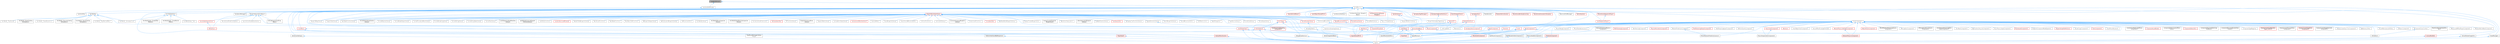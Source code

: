 digraph "PropertyOptional.h"
{
 // INTERACTIVE_SVG=YES
 // LATEX_PDF_SIZE
  bgcolor="transparent";
  edge [fontname=Helvetica,fontsize=10,labelfontname=Helvetica,labelfontsize=10];
  node [fontname=Helvetica,fontsize=10,shape=box,height=0.2,width=0.4];
  Node1 [id="Node000001",label="PropertyOptional.h",height=0.2,width=0.4,color="gray40", fillcolor="grey60", style="filled", fontcolor="black",tooltip=" "];
  Node1 -> Node2 [id="edge1_Node000001_Node000002",dir="back",color="steelblue1",style="solid",tooltip=" "];
  Node2 [id="Node000002",label="FunctionUtilsPrivate.h",height=0.2,width=0.4,color="grey40", fillcolor="white", style="filled",URL="$d1/d21/FunctionUtilsPrivate_8h.html",tooltip=" "];
  Node2 -> Node3 [id="edge2_Node000002_Node000003",dir="back",color="steelblue1",style="solid",tooltip=" "];
  Node3 [id="Node000003",label="FunctionUtils.h",height=0.2,width=0.4,color="grey40", fillcolor="white", style="filled",URL="$d2/dcf/FunctionUtils_8h.html",tooltip=" "];
  Node1 -> Node4 [id="edge3_Node000001_Node000004",dir="back",color="steelblue1",style="solid",tooltip=" "];
  Node4 [id="Node000004",label="ScriptMacros.h",height=0.2,width=0.4,color="grey40", fillcolor="white", style="filled",URL="$d9/d99/ScriptMacros_8h.html",tooltip=" "];
  Node4 -> Node5 [id="edge4_Node000004_Node000005",dir="back",color="steelblue1",style="solid",tooltip=" "];
  Node5 [id="Node000005",label="ActorComponent.h",height=0.2,width=0.4,color="grey40", fillcolor="white", style="filled",URL="$da/db1/ActorComponent_8h.html",tooltip=" "];
  Node5 -> Node6 [id="edge5_Node000005_Node000006",dir="back",color="steelblue1",style="solid",tooltip=" "];
  Node6 [id="Node000006",label="AIPerceptionComponent.h",height=0.2,width=0.4,color="grey40", fillcolor="white", style="filled",URL="$d6/d0a/AIPerceptionComponent_8h.html",tooltip=" "];
  Node5 -> Node7 [id="edge6_Node000005_Node000007",dir="back",color="steelblue1",style="solid",tooltip=" "];
  Node7 [id="Node000007",label="AIPerceptionStimuliSource\lComponent.h",height=0.2,width=0.4,color="grey40", fillcolor="white", style="filled",URL="$df/da3/AIPerceptionStimuliSourceComponent_8h.html",tooltip=" "];
  Node5 -> Node8 [id="edge7_Node000005_Node000008",dir="back",color="steelblue1",style="solid",tooltip=" "];
  Node8 [id="Node000008",label="ActorTextureStreamingBuild\lDataComponent.h",height=0.2,width=0.4,color="grey40", fillcolor="white", style="filled",URL="$d2/d6d/ActorTextureStreamingBuildDataComponent_8h.html",tooltip=" "];
  Node5 -> Node9 [id="edge8_Node000005_Node000009",dir="back",color="steelblue1",style="solid",tooltip=" "];
  Node9 [id="Node000009",label="AnimNextComponent.h",height=0.2,width=0.4,color="grey40", fillcolor="white", style="filled",URL="$d2/d67/AnimNextComponent_8h.html",tooltip=" "];
  Node5 -> Node10 [id="edge9_Node000005_Node000010",dir="back",color="steelblue1",style="solid",tooltip=" "];
  Node10 [id="Node000010",label="ApplicationLifecycleComponent.h",height=0.2,width=0.4,color="grey40", fillcolor="white", style="filled",URL="$de/db6/ApplicationLifecycleComponent_8h.html",tooltip=" "];
  Node5 -> Node11 [id="edge10_Node000005_Node000011",dir="back",color="steelblue1",style="solid",tooltip=" "];
  Node11 [id="Node000011",label="AsyncPhysicsInputComponent.h",height=0.2,width=0.4,color="grey40", fillcolor="white", style="filled",URL="$da/d20/AsyncPhysicsInputComponent_8h.html",tooltip=" "];
  Node5 -> Node12 [id="edge11_Node000005_Node000012",dir="back",color="steelblue1",style="solid",tooltip=" "];
  Node12 [id="Node000012",label="BlackboardComponent.h",height=0.2,width=0.4,color="red", fillcolor="#FFF0F0", style="filled",URL="$d9/d2d/BlackboardComponent_8h.html",tooltip=" "];
  Node5 -> Node38 [id="edge12_Node000005_Node000038",dir="back",color="steelblue1",style="solid",tooltip=" "];
  Node38 [id="Node000038",label="BlueprintComponentNodeSpawner.h",height=0.2,width=0.4,color="grey40", fillcolor="white", style="filled",URL="$d2/d98/BlueprintComponentNodeSpawner_8h.html",tooltip=" "];
  Node5 -> Node39 [id="edge13_Node000005_Node000039",dir="back",color="steelblue1",style="solid",tooltip=" "];
  Node39 [id="Node000039",label="BlueprintGraphDefinitions.h",height=0.2,width=0.4,color="red", fillcolor="#FFF0F0", style="filled",URL="$d7/d5e/BlueprintGraphDefinitions_8h.html",tooltip=" "];
  Node5 -> Node41 [id="edge14_Node000005_Node000041",dir="back",color="steelblue1",style="solid",tooltip=" "];
  Node41 [id="Node000041",label="BoundsCopyComponent.h",height=0.2,width=0.4,color="grey40", fillcolor="white", style="filled",URL="$d2/d10/BoundsCopyComponent_8h.html",tooltip=" "];
  Node5 -> Node42 [id="edge15_Node000005_Node000042",dir="back",color="steelblue1",style="solid",tooltip=" "];
  Node42 [id="Node000042",label="BrainComponent.h",height=0.2,width=0.4,color="red", fillcolor="#FFF0F0", style="filled",URL="$d6/dc0/BrainComponent_8h.html",tooltip=" "];
  Node5 -> Node71 [id="edge16_Node000005_Node000071",dir="back",color="steelblue1",style="solid",tooltip=" "];
  Node71 [id="Node000071",label="ChaosMoverBackend.h",height=0.2,width=0.4,color="grey40", fillcolor="white", style="filled",URL="$de/d0f/ChaosMoverBackend_8h.html",tooltip=" "];
  Node5 -> Node72 [id="edge17_Node000005_Node000072",dir="back",color="steelblue1",style="solid",tooltip=" "];
  Node72 [id="Node000072",label="Character.h",height=0.2,width=0.4,color="red", fillcolor="#FFF0F0", style="filled",URL="$db/dc7/Character_8h.html",tooltip=" "];
  Node72 -> Node75 [id="edge18_Node000072_Node000075",dir="back",color="steelblue1",style="solid",tooltip=" "];
  Node75 [id="Node000075",label="EngineMinimal.h",height=0.2,width=0.4,color="grey40", fillcolor="white", style="filled",URL="$d0/d2c/EngineMinimal_8h.html",tooltip=" "];
  Node75 -> Node76 [id="edge19_Node000075_Node000076",dir="back",color="steelblue1",style="solid",tooltip=" "];
  Node76 [id="Node000076",label="Engine.h",height=0.2,width=0.4,color="grey40", fillcolor="white", style="filled",URL="$d1/d34/Public_2Engine_8h.html",tooltip=" "];
  Node5 -> Node77 [id="edge20_Node000005_Node000077",dir="back",color="steelblue1",style="solid",tooltip=" "];
  Node77 [id="Node000077",label="ClusterUnionReplicatedProxy\lComponent.h",height=0.2,width=0.4,color="grey40", fillcolor="white", style="filled",URL="$da/d2c/ClusterUnionReplicatedProxyComponent_8h.html",tooltip=" "];
  Node5 -> Node78 [id="edge21_Node000005_Node000078",dir="back",color="steelblue1",style="solid",tooltip=" "];
  Node78 [id="Node000078",label="ComponentAssetBroker.h",height=0.2,width=0.4,color="red", fillcolor="#FFF0F0", style="filled",URL="$da/ddd/ComponentAssetBroker_8h.html",tooltip=" "];
  Node5 -> Node80 [id="edge22_Node000005_Node000080",dir="back",color="steelblue1",style="solid",tooltip=" "];
  Node80 [id="Node000080",label="ComponentEditorContextMenu\lContex.h",height=0.2,width=0.4,color="grey40", fillcolor="white", style="filled",URL="$db/d71/ComponentEditorContextMenuContex_8h.html",tooltip=" "];
  Node5 -> Node81 [id="edge23_Node000005_Node000081",dir="back",color="steelblue1",style="solid",tooltip=" "];
  Node81 [id="Node000081",label="ComponentEditorUtils.h",height=0.2,width=0.4,color="red", fillcolor="#FFF0F0", style="filled",URL="$d0/d4b/ComponentEditorUtils_8h.html",tooltip=" "];
  Node5 -> Node84 [id="edge24_Node000005_Node000084",dir="back",color="steelblue1",style="solid",tooltip=" "];
  Node84 [id="Node000084",label="ComponentElementEditorCopy\lAndPaste.h",height=0.2,width=0.4,color="grey40", fillcolor="white", style="filled",URL="$da/d37/ComponentElementEditorCopyAndPaste_8h.html",tooltip=" "];
  Node5 -> Node85 [id="edge25_Node000005_Node000085",dir="back",color="steelblue1",style="solid",tooltip=" "];
  Node85 [id="Node000085",label="ComponentRecreateRenderState\lContext.h",height=0.2,width=0.4,color="grey40", fillcolor="white", style="filled",URL="$de/dd0/ComponentRecreateRenderStateContext_8h.html",tooltip=" "];
  Node5 -> Node86 [id="edge26_Node000005_Node000086",dir="back",color="steelblue1",style="solid",tooltip=" "];
  Node86 [id="Node000086",label="ComponentTypeRegistry.h",height=0.2,width=0.4,color="grey40", fillcolor="white", style="filled",URL="$dd/d81/ComponentTypeRegistry_8h.html",tooltip=" "];
  Node5 -> Node87 [id="edge27_Node000005_Node000087",dir="back",color="steelblue1",style="solid",tooltip=" "];
  Node87 [id="Node000087",label="ComponentVisualizer.h",height=0.2,width=0.4,color="red", fillcolor="#FFF0F0", style="filled",URL="$d3/d9b/ComponentVisualizer_8h.html",tooltip=" "];
  Node5 -> Node91 [id="edge28_Node000005_Node000091",dir="back",color="steelblue1",style="solid",tooltip=" "];
  Node91 [id="Node000091",label="DisplayClusterConfiguration\lTypes_ICVFX.h",height=0.2,width=0.4,color="red", fillcolor="#FFF0F0", style="filled",URL="$d3/dc4/DisplayClusterConfigurationTypes__ICVFX_8h.html",tooltip=" "];
  Node5 -> Node104 [id="edge29_Node000005_Node000104",dir="back",color="steelblue1",style="solid",tooltip=" "];
  Node104 [id="Node000104",label="DisplayClusterPreviewShare\lComponent.h",height=0.2,width=0.4,color="grey40", fillcolor="white", style="filled",URL="$d0/d2c/DisplayClusterPreviewShareComponent_8h.html",tooltip=" "];
  Node5 -> Node105 [id="edge30_Node000005_Node000105",dir="back",color="steelblue1",style="solid",tooltip=" "];
  Node105 [id="Node000105",label="DisplayClusterStageActor\lComponent.h",height=0.2,width=0.4,color="red", fillcolor="#FFF0F0", style="filled",URL="$d6/d98/DisplayClusterStageActorComponent_8h.html",tooltip=" "];
  Node5 -> Node108 [id="edge31_Node000005_Node000108",dir="back",color="steelblue1",style="solid",tooltip=" "];
  Node108 [id="Node000108",label="DisplayClusterStageGeometry\lComponent.h",height=0.2,width=0.4,color="grey40", fillcolor="white", style="filled",URL="$d2/df3/DisplayClusterStageGeometryComponent_8h.html",tooltip=" "];
  Node5 -> Node109 [id="edge32_Node000005_Node000109",dir="back",color="steelblue1",style="solid",tooltip=" "];
  Node109 [id="Node000109",label="DisplayClusterSyncTickComponent.h",height=0.2,width=0.4,color="grey40", fillcolor="white", style="filled",URL="$d5/d00/DisplayClusterSyncTickComponent_8h.html",tooltip=" "];
  Node5 -> Node110 [id="edge33_Node000005_Node000110",dir="back",color="steelblue1",style="solid",tooltip=" "];
  Node110 [id="Node000110",label="DlgReferenceTree.h",height=0.2,width=0.4,color="grey40", fillcolor="white", style="filled",URL="$db/dd3/DlgReferenceTree_8h.html",tooltip=" "];
  Node5 -> Node75 [id="edge34_Node000005_Node000075",dir="back",color="steelblue1",style="solid",tooltip=" "];
  Node5 -> Node111 [id="edge35_Node000005_Node000111",dir="back",color="steelblue1",style="solid",tooltip=" "];
  Node111 [id="Node000111",label="EngineSharedPCH.h",height=0.2,width=0.4,color="red", fillcolor="#FFF0F0", style="filled",URL="$dc/dbb/EngineSharedPCH_8h.html",tooltip=" "];
  Node5 -> Node113 [id="edge36_Node000005_Node000113",dir="back",color="steelblue1",style="solid",tooltip=" "];
  Node113 [id="Node000113",label="GameplayTasksComponent.h",height=0.2,width=0.4,color="red", fillcolor="#FFF0F0", style="filled",URL="$d6/d36/GameplayTasksComponent_8h.html",tooltip=" "];
  Node5 -> Node115 [id="edge37_Node000005_Node000115",dir="back",color="steelblue1",style="solid",tooltip=" "];
  Node115 [id="Node000115",label="InputComponent.h",height=0.2,width=0.4,color="red", fillcolor="#FFF0F0", style="filled",URL="$d4/de7/InputComponent_8h.html",tooltip=" "];
  Node115 -> Node75 [id="edge38_Node000115_Node000075",dir="back",color="steelblue1",style="solid",tooltip=" "];
  Node115 -> Node111 [id="edge39_Node000115_Node000111",dir="back",color="steelblue1",style="solid",tooltip=" "];
  Node5 -> Node119 [id="edge40_Node000005_Node000119",dir="back",color="steelblue1",style="solid",tooltip=" "];
  Node119 [id="Node000119",label="KismetReinstanceUtilities.h",height=0.2,width=0.4,color="grey40", fillcolor="white", style="filled",URL="$d4/dae/KismetReinstanceUtilities_8h.html",tooltip=" "];
  Node5 -> Node120 [id="edge41_Node000005_Node000120",dir="back",color="steelblue1",style="solid",tooltip=" "];
  Node120 [id="Node000120",label="LODSyncComponent.h",height=0.2,width=0.4,color="grey40", fillcolor="white", style="filled",URL="$d0/dbf/LODSyncComponent_8h.html",tooltip=" "];
  Node5 -> Node121 [id="edge42_Node000005_Node000121",dir="back",color="steelblue1",style="solid",tooltip=" "];
  Node121 [id="Node000121",label="LandscapeEdit.h",height=0.2,width=0.4,color="grey40", fillcolor="white", style="filled",URL="$df/d61/LandscapeEdit_8h.html",tooltip=" "];
  Node5 -> Node122 [id="edge43_Node000005_Node000122",dir="back",color="steelblue1",style="solid",tooltip=" "];
  Node122 [id="Node000122",label="Level.h",height=0.2,width=0.4,color="red", fillcolor="#FFF0F0", style="filled",URL="$d9/da2/Level_8h.html",tooltip=" "];
  Node122 -> Node76 [id="edge44_Node000122_Node000076",dir="back",color="steelblue1",style="solid",tooltip=" "];
  Node122 -> Node111 [id="edge45_Node000122_Node000111",dir="back",color="steelblue1",style="solid",tooltip=" "];
  Node5 -> Node376 [id="edge46_Node000005_Node000376",dir="back",color="steelblue1",style="solid",tooltip=" "];
  Node376 [id="Node000376",label="MarkActorRenderStateDirty\lTask.h",height=0.2,width=0.4,color="grey40", fillcolor="white", style="filled",URL="$d0/d61/MarkActorRenderStateDirtyTask_8h.html",tooltip=" "];
  Node5 -> Node377 [id="edge47_Node000005_Node000377",dir="back",color="steelblue1",style="solid",tooltip=" "];
  Node377 [id="Node000377",label="MaterialList.h",height=0.2,width=0.4,color="grey40", fillcolor="white", style="filled",URL="$df/d0c/MaterialList_8h.html",tooltip=" "];
  Node5 -> Node378 [id="edge48_Node000005_Node000378",dir="back",color="steelblue1",style="solid",tooltip=" "];
  Node378 [id="Node000378",label="MetasoundOfflinePlayerComponent.h",height=0.2,width=0.4,color="grey40", fillcolor="white", style="filled",URL="$d8/d8f/MetasoundOfflinePlayerComponent_8h.html",tooltip=" "];
  Node5 -> Node379 [id="edge49_Node000005_Node000379",dir="back",color="steelblue1",style="solid",tooltip=" "];
  Node379 [id="Node000379",label="ModularVehicleBaseComponent.h",height=0.2,width=0.4,color="grey40", fillcolor="white", style="filled",URL="$d3/dc7/ModularVehicleBaseComponent_8h.html",tooltip=" "];
  Node5 -> Node380 [id="edge50_Node000005_Node000380",dir="back",color="steelblue1",style="solid",tooltip=" "];
  Node380 [id="Node000380",label="MovementComponent.h",height=0.2,width=0.4,color="red", fillcolor="#FFF0F0", style="filled",URL="$dd/dc8/MovementComponent_8h.html",tooltip=" "];
  Node380 -> Node76 [id="edge51_Node000380_Node000076",dir="back",color="steelblue1",style="solid",tooltip=" "];
  Node5 -> Node407 [id="edge52_Node000005_Node000407",dir="back",color="steelblue1",style="solid",tooltip=" "];
  Node407 [id="Node000407",label="MoverComponent.h",height=0.2,width=0.4,color="red", fillcolor="#FFF0F0", style="filled",URL="$dc/d95/MoverComponent_8h.html",tooltip=" "];
  Node407 -> Node412 [id="edge53_Node000407_Node000412",dir="back",color="steelblue1",style="solid",tooltip=" "];
  Node412 [id="Node000412",label="NavMoverComponent.h",height=0.2,width=0.4,color="grey40", fillcolor="white", style="filled",URL="$df/dbc/NavMoverComponent_8h.html",tooltip=" "];
  Node5 -> Node415 [id="edge54_Node000005_Node000415",dir="back",color="steelblue1",style="solid",tooltip=" "];
  Node415 [id="Node000415",label="MoverDebugComponent.h",height=0.2,width=0.4,color="grey40", fillcolor="white", style="filled",URL="$d8/d6c/MoverDebugComponent_8h.html",tooltip=" "];
  Node5 -> Node416 [id="edge55_Node000005_Node000416",dir="back",color="steelblue1",style="solid",tooltip=" "];
  Node416 [id="Node000416",label="MoverNetworkPredictionLiaison.h",height=0.2,width=0.4,color="grey40", fillcolor="white", style="filled",URL="$d3/da4/MoverNetworkPredictionLiaison_8h.html",tooltip=" "];
  Node5 -> Node417 [id="edge56_Node000005_Node000417",dir="back",color="steelblue1",style="solid",tooltip=" "];
  Node417 [id="Node000417",label="MoverStandaloneLiaison.h",height=0.2,width=0.4,color="grey40", fillcolor="white", style="filled",URL="$dd/d84/MoverStandaloneLiaison_8h.html",tooltip=" "];
  Node5 -> Node418 [id="edge57_Node000005_Node000418",dir="back",color="steelblue1",style="solid",tooltip=" "];
  Node418 [id="Node000418",label="MusicClockComponent.h",height=0.2,width=0.4,color="red", fillcolor="#FFF0F0", style="filled",URL="$dc/dd9/MusicClockComponent_8h.html",tooltip=" "];
  Node418 -> Node420 [id="edge58_Node000418_Node000420",dir="back",color="steelblue1",style="solid",tooltip=" "];
  Node420 [id="Node000420",label="MusicTempometerComponent.h",height=0.2,width=0.4,color="grey40", fillcolor="white", style="filled",URL="$d9/ddf/MusicTempometerComponent_8h.html",tooltip=" "];
  Node5 -> Node420 [id="edge59_Node000005_Node000420",dir="back",color="steelblue1",style="solid",tooltip=" "];
  Node5 -> Node412 [id="edge60_Node000005_Node000412",dir="back",color="steelblue1",style="solid",tooltip=" "];
  Node5 -> Node395 [id="edge61_Node000005_Node000395",dir="back",color="steelblue1",style="solid",tooltip=" "];
  Node395 [id="Node000395",label="NetworkPhysicsComponent.h",height=0.2,width=0.4,color="red", fillcolor="#FFF0F0", style="filled",URL="$d5/dcb/NetworkPhysicsComponent_8h.html",tooltip=" "];
  Node5 -> Node421 [id="edge62_Node000005_Node000421",dir="back",color="steelblue1",style="solid",tooltip=" "];
  Node421 [id="Node000421",label="NetworkPhysicsSettingsComponent.h",height=0.2,width=0.4,color="red", fillcolor="#FFF0F0", style="filled",URL="$dc/dea/NetworkPhysicsSettingsComponent_8h.html",tooltip=" "];
  Node421 -> Node395 [id="edge63_Node000421_Node000395",dir="back",color="steelblue1",style="solid",tooltip=" "];
  Node5 -> Node423 [id="edge64_Node000005_Node000423",dir="back",color="steelblue1",style="solid",tooltip=" "];
  Node423 [id="Node000423",label="NetworkPredictionComponent.h",height=0.2,width=0.4,color="grey40", fillcolor="white", style="filled",URL="$d9/d97/NetworkPredictionComponent_8h.html",tooltip=" "];
  Node423 -> Node416 [id="edge65_Node000423_Node000416",dir="back",color="steelblue1",style="solid",tooltip=" "];
  Node5 -> Node424 [id="edge66_Node000005_Node000424",dir="back",color="steelblue1",style="solid",tooltip=" "];
  Node424 [id="Node000424",label="NetworkPredictionPhysics\lComponent.h",height=0.2,width=0.4,color="grey40", fillcolor="white", style="filled",URL="$d1/d6b/NetworkPredictionPhysicsComponent_8h.html",tooltip=" "];
  Node5 -> Node383 [id="edge67_Node000005_Node000383",dir="back",color="steelblue1",style="solid",tooltip=" "];
  Node383 [id="Node000383",label="PathFollowingComponent.h",height=0.2,width=0.4,color="red", fillcolor="#FFF0F0", style="filled",URL="$d5/d0b/PathFollowingComponent_8h.html",tooltip=" "];
  Node5 -> Node425 [id="edge68_Node000005_Node000425",dir="back",color="steelblue1",style="solid",tooltip=" "];
  Node425 [id="Node000425",label="PawnNoiseEmitterComponent.h",height=0.2,width=0.4,color="grey40", fillcolor="white", style="filled",URL="$de/d71/PawnNoiseEmitterComponent_8h.html",tooltip=" "];
  Node425 -> Node76 [id="edge69_Node000425_Node000076",dir="back",color="steelblue1",style="solid",tooltip=" "];
  Node5 -> Node426 [id="edge70_Node000005_Node000426",dir="back",color="steelblue1",style="solid",tooltip=" "];
  Node426 [id="Node000426",label="PawnSensingComponent.h",height=0.2,width=0.4,color="grey40", fillcolor="white", style="filled",URL="$d0/d30/PawnSensingComponent_8h.html",tooltip=" "];
  Node5 -> Node427 [id="edge71_Node000005_Node000427",dir="back",color="steelblue1",style="solid",tooltip=" "];
  Node427 [id="Node000427",label="PhysicalAnimationComponent.h",height=0.2,width=0.4,color="red", fillcolor="#FFF0F0", style="filled",URL="$de/d7f/PhysicalAnimationComponent_8h.html",tooltip=" "];
  Node5 -> Node429 [id="edge72_Node000005_Node000429",dir="back",color="steelblue1",style="solid",tooltip=" "];
  Node429 [id="Node000429",label="PhysicsHandleComponent.h",height=0.2,width=0.4,color="grey40", fillcolor="white", style="filled",URL="$d5/dd0/PhysicsHandleComponent_8h.html",tooltip=" "];
  Node429 -> Node76 [id="edge73_Node000429_Node000076",dir="back",color="steelblue1",style="solid",tooltip=" "];
  Node5 -> Node430 [id="edge74_Node000005_Node000430",dir="back",color="steelblue1",style="solid",tooltip=" "];
  Node430 [id="Node000430",label="PixelStreaming2InputComponent.h",height=0.2,width=0.4,color="red", fillcolor="#FFF0F0", style="filled",URL="$da/dda/PixelStreaming2InputComponent_8h.html",tooltip=" "];
  Node5 -> Node432 [id="edge75_Node000005_Node000432",dir="back",color="steelblue1",style="solid",tooltip=" "];
  Node432 [id="Node000432",label="PixelStreamingInputComponent.h",height=0.2,width=0.4,color="grey40", fillcolor="white", style="filled",URL="$d5/d26/PixelStreamingInputComponent_8h.html",tooltip=" "];
  Node5 -> Node433 [id="edge76_Node000005_Node000433",dir="back",color="steelblue1",style="solid",tooltip=" "];
  Node433 [id="Node000433",label="PixelStreamingSignalling\lComponent.h",height=0.2,width=0.4,color="red", fillcolor="#FFF0F0", style="filled",URL="$df/d48/PixelStreamingSignallingComponent_8h.html",tooltip=" "];
  Node5 -> Node435 [id="edge77_Node000005_Node000435",dir="back",color="steelblue1",style="solid",tooltip=" "];
  Node435 [id="Node000435",label="PlatformEventsComponent.h",height=0.2,width=0.4,color="grey40", fillcolor="white", style="filled",URL="$d7/db9/PlatformEventsComponent_8h.html",tooltip=" "];
  Node5 -> Node436 [id="edge78_Node000005_Node000436",dir="back",color="steelblue1",style="solid",tooltip=" "];
  Node436 [id="Node000436",label="SComponentClassCombo.h",height=0.2,width=0.4,color="grey40", fillcolor="white", style="filled",URL="$dc/df2/SComponentClassCombo_8h.html",tooltip=" "];
  Node436 -> Node305 [id="edge79_Node000436_Node000305",dir="back",color="steelblue1",style="solid",tooltip=" "];
  Node305 [id="Node000305",label="SSCSEditor.h",height=0.2,width=0.4,color="grey40", fillcolor="white", style="filled",URL="$d0/d2e/SSCSEditor_8h.html",tooltip=" "];
  Node5 -> Node305 [id="edge80_Node000005_Node000305",dir="back",color="steelblue1",style="solid",tooltip=" "];
  Node5 -> Node437 [id="edge81_Node000005_Node000437",dir="back",color="steelblue1",style="solid",tooltip=" "];
  Node437 [id="Node000437",label="SceneComponent.h",height=0.2,width=0.4,color="red", fillcolor="#FFF0F0", style="filled",URL="$dd/de8/SceneComponent_8h.html",tooltip=" "];
  Node437 -> Node438 [id="edge82_Node000437_Node000438",dir="back",color="steelblue1",style="solid",tooltip=" "];
  Node438 [id="Node000438",label="AsyncMovementUtils.h",height=0.2,width=0.4,color="grey40", fillcolor="white", style="filled",URL="$d4/d3a/AsyncMovementUtils_8h.html",tooltip=" "];
  Node437 -> Node75 [id="edge83_Node000437_Node000075",dir="back",color="steelblue1",style="solid",tooltip=" "];
  Node437 -> Node111 [id="edge84_Node000437_Node000111",dir="back",color="steelblue1",style="solid",tooltip=" "];
  Node437 -> Node380 [id="edge85_Node000437_Node000380",dir="back",color="steelblue1",style="solid",tooltip=" "];
  Node437 -> Node305 [id="edge86_Node000437_Node000305",dir="back",color="steelblue1",style="solid",tooltip=" "];
  Node5 -> Node1875 [id="edge87_Node000005_Node001875",dir="back",color="steelblue1",style="solid",tooltip=" "];
  Node1875 [id="Node001875",label="Selection.h",height=0.2,width=0.4,color="red", fillcolor="#FFF0F0", style="filled",URL="$d9/d60/Editor_2UnrealEd_2Public_2Selection_8h.html",tooltip=" "];
  Node5 -> Node1880 [id="edge88_Node000005_Node001880",dir="back",color="steelblue1",style="solid",tooltip=" "];
  Node1880 [id="Node001880",label="SmartObjectUserComponent.h",height=0.2,width=0.4,color="grey40", fillcolor="white", style="filled",URL="$d5/d23/SmartObjectUserComponent_8h.html",tooltip=" "];
  Node5 -> Node1881 [id="edge89_Node000005_Node001881",dir="back",color="steelblue1",style="solid",tooltip=" "];
  Node1881 [id="Node001881",label="SourceEffectEnvelopeFollower.h",height=0.2,width=0.4,color="grey40", fillcolor="white", style="filled",URL="$d9/d77/SourceEffectEnvelopeFollower_8h.html",tooltip=" "];
  Node5 -> Node1882 [id="edge90_Node000005_Node001882",dir="back",color="steelblue1",style="solid",tooltip=" "];
  Node1882 [id="Node001882",label="TimelineComponent.h",height=0.2,width=0.4,color="red", fillcolor="#FFF0F0", style="filled",URL="$d8/d17/TimelineComponent_8h.html",tooltip=" "];
  Node1882 -> Node76 [id="edge91_Node001882_Node000076",dir="back",color="steelblue1",style="solid",tooltip=" "];
  Node5 -> Node786 [id="edge92_Node000005_Node000786",dir="back",color="steelblue1",style="solid",tooltip=" "];
  Node786 [id="Node000786",label="TraceFilter.h",height=0.2,width=0.4,color="red", fillcolor="#FFF0F0", style="filled",URL="$de/dc1/TraceFilter_8h.html",tooltip=" "];
  Node5 -> Node1884 [id="edge93_Node000005_Node001884",dir="back",color="steelblue1",style="solid",tooltip=" "];
  Node1884 [id="Node001884",label="WaterTerrainComponent.h",height=0.2,width=0.4,color="red", fillcolor="#FFF0F0", style="filled",URL="$d2/dd6/WaterTerrainComponent_8h.html",tooltip=" "];
  Node5 -> Node1885 [id="edge94_Node000005_Node001885",dir="back",color="steelblue1",style="solid",tooltip=" "];
  Node1885 [id="Node001885",label="WorldPartitionStreamingSource\lComponent.h",height=0.2,width=0.4,color="grey40", fillcolor="white", style="filled",URL="$dd/d3c/WorldPartitionStreamingSourceComponent_8h.html",tooltip=" "];
  Node4 -> Node1886 [id="edge95_Node000004_Node001886",dir="back",color="steelblue1",style="solid",tooltip=" "];
  Node1886 [id="Node001886",label="AnimNotify.h",height=0.2,width=0.4,color="grey40", fillcolor="white", style="filled",URL="$d8/d9b/AnimNotify_8h.html",tooltip=" "];
  Node1886 -> Node1887 [id="edge96_Node001886_Node001887",dir="back",color="steelblue1",style="solid",tooltip=" "];
  Node1887 [id="Node001887",label="AnimInstance.h",height=0.2,width=0.4,color="red", fillcolor="#FFF0F0", style="filled",URL="$df/da0/AnimInstance_8h.html",tooltip=" "];
  Node1887 -> Node76 [id="edge97_Node001887_Node000076",dir="back",color="steelblue1",style="solid",tooltip=" "];
  Node1887 -> Node111 [id="edge98_Node001887_Node000111",dir="back",color="steelblue1",style="solid",tooltip=" "];
  Node1887 -> Node1895 [id="edge99_Node001887_Node001895",dir="back",color="steelblue1",style="solid",tooltip=" "];
  Node1895 [id="Node001895",label="PlayMoverMontageCallback\lProxy.h",height=0.2,width=0.4,color="grey40", fillcolor="white", style="filled",URL="$d5/d5a/PlayMoverMontageCallbackProxy_8h.html",tooltip=" "];
  Node1887 -> Node786 [id="edge100_Node001887_Node000786",dir="back",color="steelblue1",style="solid",tooltip=" "];
  Node1886 -> Node1017 [id="edge101_Node001886_Node001017",dir="back",color="steelblue1",style="solid",tooltip=" "];
  Node1017 [id="Node001017",label="AnimNotify_GameplayCue.h",height=0.2,width=0.4,color="grey40", fillcolor="white", style="filled",URL="$da/d48/AnimNotify__GameplayCue_8h.html",tooltip=" "];
  Node1886 -> Node1896 [id="edge102_Node001886_Node001896",dir="back",color="steelblue1",style="solid",tooltip=" "];
  Node1896 [id="Node001896",label="AnimNotify_PauseClothing\lSimulation.h",height=0.2,width=0.4,color="grey40", fillcolor="white", style="filled",URL="$db/dc5/AnimNotify__PauseClothingSimulation_8h.html",tooltip=" "];
  Node1886 -> Node1897 [id="edge103_Node001886_Node001897",dir="back",color="steelblue1",style="solid",tooltip=" "];
  Node1897 [id="Node001897",label="AnimNotify_PlayParticleEffect.h",height=0.2,width=0.4,color="grey40", fillcolor="white", style="filled",URL="$d8/d6e/AnimNotify__PlayParticleEffect_8h.html",tooltip=" "];
  Node1886 -> Node1898 [id="edge104_Node001886_Node001898",dir="back",color="steelblue1",style="solid",tooltip=" "];
  Node1898 [id="Node001898",label="AnimNotify_PlaySound.h",height=0.2,width=0.4,color="grey40", fillcolor="white", style="filled",URL="$de/dee/AnimNotify__PlaySound_8h.html",tooltip=" "];
  Node1886 -> Node1899 [id="edge105_Node001886_Node001899",dir="back",color="steelblue1",style="solid",tooltip=" "];
  Node1899 [id="Node001899",label="AnimNotify_ResetClothing\lSimulation.h",height=0.2,width=0.4,color="grey40", fillcolor="white", style="filled",URL="$d8/daa/AnimNotify__ResetClothingSimulation_8h.html",tooltip=" "];
  Node1886 -> Node1900 [id="edge106_Node001886_Node001900",dir="back",color="steelblue1",style="solid",tooltip=" "];
  Node1900 [id="Node001900",label="AnimNotify_ResetDynamics.h",height=0.2,width=0.4,color="grey40", fillcolor="white", style="filled",URL="$dd/da4/AnimNotify__ResetDynamics_8h.html",tooltip=" "];
  Node1886 -> Node1901 [id="edge107_Node001886_Node001901",dir="back",color="steelblue1",style="solid",tooltip=" "];
  Node1901 [id="Node001901",label="AnimNotify_ResumeClothing\lSimulation.h",height=0.2,width=0.4,color="grey40", fillcolor="white", style="filled",URL="$d4/def/AnimNotify__ResumeClothingSimulation_8h.html",tooltip=" "];
  Node4 -> Node1902 [id="edge108_Node000004_Node001902",dir="back",color="steelblue1",style="solid",tooltip=" "];
  Node1902 [id="Node001902",label="AnimNotifyState.h",height=0.2,width=0.4,color="grey40", fillcolor="white", style="filled",URL="$d1/db5/AnimNotifyState_8h.html",tooltip=" "];
  Node1902 -> Node1903 [id="edge109_Node001902_Node001903",dir="back",color="steelblue1",style="solid",tooltip=" "];
  Node1903 [id="Node001903",label="AnimNotifyState_DisableRoot\lMotion.h",height=0.2,width=0.4,color="grey40", fillcolor="white", style="filled",URL="$d2/d78/AnimNotifyState__DisableRootMotion_8h.html",tooltip=" "];
  Node1902 -> Node1904 [id="edge110_Node001902_Node001904",dir="back",color="steelblue1",style="solid",tooltip=" "];
  Node1904 [id="Node001904",label="AnimNotifyState_TimedParticle\lEffect.h",height=0.2,width=0.4,color="grey40", fillcolor="white", style="filled",URL="$d2/dd2/AnimNotifyState__TimedParticleEffect_8h.html",tooltip=" "];
  Node1902 -> Node1905 [id="edge111_Node001902_Node001905",dir="back",color="steelblue1",style="solid",tooltip=" "];
  Node1905 [id="Node001905",label="AnimNotifyState_Trail.h",height=0.2,width=0.4,color="grey40", fillcolor="white", style="filled",URL="$dd/d77/AnimNotifyState__Trail_8h.html",tooltip=" "];
  Node1902 -> Node1017 [id="edge112_Node001902_Node001017",dir="back",color="steelblue1",style="solid",tooltip=" "];
  Node4 -> Node1906 [id="edge113_Node000004_Node001906",dir="back",color="steelblue1",style="solid",tooltip=" "];
  Node1906 [id="Node001906",label="AvoidanceManager.h",height=0.2,width=0.4,color="grey40", fillcolor="white", style="filled",URL="$d8/de0/AvoidanceManager_8h.html",tooltip=" "];
  Node4 -> Node1907 [id="edge114_Node000004_Node001907",dir="back",color="steelblue1",style="solid",tooltip=" "];
  Node1907 [id="Node001907",label="BlueprintAsyncActionBase.h",height=0.2,width=0.4,color="grey40", fillcolor="white", style="filled",URL="$d6/dd0/BlueprintAsyncActionBase_8h.html",tooltip=" "];
  Node1907 -> Node996 [id="edge115_Node001907_Node000996",dir="back",color="steelblue1",style="solid",tooltip=" "];
  Node996 [id="Node000996",label="AbilityAsync.h",height=0.2,width=0.4,color="red", fillcolor="#FFF0F0", style="filled",URL="$d8/dce/AbilityAsync_8h.html",tooltip=" "];
  Node1907 -> Node1908 [id="edge116_Node001907_Node001908",dir="back",color="steelblue1",style="solid",tooltip=" "];
  Node1908 [id="Node001908",label="AsyncActionHandleSaveGame.h",height=0.2,width=0.4,color="grey40", fillcolor="white", style="filled",URL="$db/dd4/AsyncActionHandleSaveGame_8h.html",tooltip=" "];
  Node1907 -> Node1909 [id="edge117_Node001907_Node001909",dir="back",color="steelblue1",style="solid",tooltip=" "];
  Node1909 [id="Node001909",label="CancellableAsyncAction.h",height=0.2,width=0.4,color="red", fillcolor="#FFF0F0", style="filled",URL="$d6/d65/CancellableAsyncAction_8h.html",tooltip=" "];
  Node1909 -> Node996 [id="edge118_Node001909_Node000996",dir="back",color="steelblue1",style="solid",tooltip=" "];
  Node1907 -> Node1844 [id="edge119_Node001907_Node001844",dir="back",color="steelblue1",style="solid",tooltip=" "];
  Node1844 [id="Node001844",label="MovieScenePredictionSystem.h",height=0.2,width=0.4,color="grey40", fillcolor="white", style="filled",URL="$dc/d7f/MovieScenePredictionSystem_8h.html",tooltip=" "];
  Node1907 -> Node1910 [id="edge120_Node001907_Node001910",dir="back",color="steelblue1",style="solid",tooltip=" "];
  Node1910 [id="Node001910",label="OnlineBlueprintCallProxy\lBase.h",height=0.2,width=0.4,color="grey40", fillcolor="white", style="filled",URL="$d0/d14/OnlineBlueprintCallProxyBase_8h.html",tooltip=" "];
  Node1907 -> Node433 [id="edge121_Node001907_Node000433",dir="back",color="steelblue1",style="solid",tooltip=" "];
  Node4 -> Node1911 [id="edge122_Node000004_Node001911",dir="back",color="steelblue1",style="solid",tooltip=" "];
  Node1911 [id="Node001911",label="BlueprintFunctionLibrary.h",height=0.2,width=0.4,color="red", fillcolor="#FFF0F0", style="filled",URL="$d3/d94/BlueprintFunctionLibrary_8h.html",tooltip=" "];
  Node1911 -> Node1240 [id="edge123_Node001911_Node001240",dir="back",color="steelblue1",style="solid",tooltip=" "];
  Node1240 [id="Node001240",label="AIBlueprintHelperLibrary.h",height=0.2,width=0.4,color="grey40", fillcolor="white", style="filled",URL="$dc/d00/AIBlueprintHelperLibrary_8h.html",tooltip=" "];
  Node1911 -> Node950 [id="edge124_Node001911_Node000950",dir="back",color="steelblue1",style="solid",tooltip=" "];
  Node950 [id="Node000950",label="AbilitySystemBlueprintLibrary.h",height=0.2,width=0.4,color="grey40", fillcolor="white", style="filled",URL="$d5/dd6/AbilitySystemBlueprintLibrary_8h.html",tooltip=" "];
  Node1911 -> Node1792 [id="edge125_Node001911_Node001792",dir="back",color="steelblue1",style="solid",tooltip=" "];
  Node1792 [id="Node001792",label="AirMovementUtils.h",height=0.2,width=0.4,color="grey40", fillcolor="white", style="filled",URL="$df/d55/AirMovementUtils_8h.html",tooltip=" "];
  Node1911 -> Node1912 [id="edge126_Node001911_Node001912",dir="back",color="steelblue1",style="solid",tooltip=" "];
  Node1912 [id="Node001912",label="AnimNotifyLibrary.h",height=0.2,width=0.4,color="grey40", fillcolor="white", style="filled",URL="$d0/d81/AnimNotifyLibrary_8h.html",tooltip=" "];
  Node1911 -> Node1913 [id="edge127_Node001911_Node001913",dir="back",color="steelblue1",style="solid",tooltip=" "];
  Node1913 [id="Node001913",label="AnimNotifyMirrorInspection\lLibrary.h",height=0.2,width=0.4,color="grey40", fillcolor="white", style="filled",URL="$df/ddd/AnimNotifyMirrorInspectionLibrary_8h.html",tooltip=" "];
  Node1911 -> Node1914 [id="edge128_Node001911_Node001914",dir="back",color="steelblue1",style="solid",tooltip=" "];
  Node1914 [id="Node001914",label="AnimNotifyStateMachineInspection\lLibrary.h",height=0.2,width=0.4,color="grey40", fillcolor="white", style="filled",URL="$de/de3/AnimNotifyStateMachineInspectionLibrary_8h.html",tooltip=" "];
  Node1911 -> Node1915 [id="edge129_Node001911_Node001915",dir="back",color="steelblue1",style="solid",tooltip=" "];
  Node1915 [id="Node001915",label="AnimTypes.h",height=0.2,width=0.4,color="red", fillcolor="#FFF0F0", style="filled",URL="$d5/d84/AnimTypes_8h.html",tooltip=" "];
  Node1915 -> Node1887 [id="edge130_Node001915_Node001887",dir="back",color="steelblue1",style="solid",tooltip=" "];
  Node1915 -> Node76 [id="edge131_Node001915_Node000076",dir="back",color="steelblue1",style="solid",tooltip=" "];
  Node1915 -> Node75 [id="edge132_Node001915_Node000075",dir="back",color="steelblue1",style="solid",tooltip=" "];
  Node1915 -> Node111 [id="edge133_Node001915_Node000111",dir="back",color="steelblue1",style="solid",tooltip=" "];
  Node1911 -> Node1966 [id="edge134_Node001911_Node001966",dir="back",color="steelblue1",style="solid",tooltip=" "];
  Node1966 [id="Node001966",label="AnimationAssetExtensions.h",height=0.2,width=0.4,color="grey40", fillcolor="white", style="filled",URL="$d4/d37/AnimationAssetExtensions_8h.html",tooltip=" "];
  Node1911 -> Node438 [id="edge135_Node001911_Node000438",dir="back",color="steelblue1",style="solid",tooltip=" "];
  Node1911 -> Node1968 [id="edge136_Node001911_Node001968",dir="back",color="steelblue1",style="solid",tooltip=" "];
  Node1968 [id="Node001968",label="AttributeIdentifier.h",height=0.2,width=0.4,color="red", fillcolor="#FFF0F0", style="filled",URL="$df/daa/AttributeIdentifier_8h.html",tooltip=" "];
  Node1911 -> Node2017 [id="edge137_Node001911_Node002017",dir="back",color="steelblue1",style="solid",tooltip=" "];
  Node2017 [id="Node002017",label="BTFunctionLibrary.h",height=0.2,width=0.4,color="grey40", fillcolor="white", style="filled",URL="$d5/ddd/BTFunctionLibrary_8h.html",tooltip=" "];
  Node1911 -> Node2018 [id="edge138_Node001911_Node002018",dir="back",color="steelblue1",style="solid",tooltip=" "];
  Node2018 [id="Node002018",label="BasedMovementUtils.h",height=0.2,width=0.4,color="red", fillcolor="#FFF0F0", style="filled",URL="$d8/d85/BasedMovementUtils_8h.html",tooltip=" "];
  Node2018 -> Node407 [id="edge139_Node002018_Node000407",dir="back",color="steelblue1",style="solid",tooltip=" "];
  Node1911 -> Node2019 [id="edge140_Node001911_Node002019",dir="back",color="steelblue1",style="solid",tooltip=" "];
  Node2019 [id="Node002019",label="BlueprintGameplayTagLibrary.h",height=0.2,width=0.4,color="grey40", fillcolor="white", style="filled",URL="$db/d22/BlueprintGameplayTagLibrary_8h.html",tooltip=" "];
  Node1911 -> Node2020 [id="edge141_Node001911_Node002020",dir="back",color="steelblue1",style="solid",tooltip=" "];
  Node2020 [id="Node002020",label="BlueprintInstancedStruct\lLibrary.h",height=0.2,width=0.4,color="grey40", fillcolor="white", style="filled",URL="$d6/dbb/BlueprintInstancedStructLibrary_8h.html",tooltip=" "];
  Node1911 -> Node2021 [id="edge142_Node001911_Node002021",dir="back",color="steelblue1",style="solid",tooltip=" "];
  Node2021 [id="Node002021",label="BlueprintMapLibrary.h",height=0.2,width=0.4,color="grey40", fillcolor="white", style="filled",URL="$d2/d19/BlueprintMapLibrary_8h.html",tooltip=" "];
  Node1911 -> Node2022 [id="edge143_Node001911_Node002022",dir="back",color="steelblue1",style="solid",tooltip=" "];
  Node2022 [id="Node002022",label="BlueprintPathsLibrary.h",height=0.2,width=0.4,color="grey40", fillcolor="white", style="filled",URL="$d1/db0/BlueprintPathsLibrary_8h.html",tooltip=" "];
  Node1911 -> Node2023 [id="edge144_Node001911_Node002023",dir="back",color="steelblue1",style="solid",tooltip=" "];
  Node2023 [id="Node002023",label="BlueprintPlatformLibrary.h",height=0.2,width=0.4,color="grey40", fillcolor="white", style="filled",URL="$da/d13/BlueprintPlatformLibrary_8h.html",tooltip=" "];
  Node1911 -> Node2024 [id="edge145_Node001911_Node002024",dir="back",color="steelblue1",style="solid",tooltip=" "];
  Node2024 [id="Node002024",label="BlueprintSetLibrary.h",height=0.2,width=0.4,color="grey40", fillcolor="white", style="filled",URL="$d2/d1a/BlueprintSetLibrary_8h.html",tooltip=" "];
  Node1911 -> Node1894 [id="edge146_Node001911_Node001894",dir="back",color="steelblue1",style="solid",tooltip=" "];
  Node1894 [id="Node001894",label="CachedAnimDataLibrary.h",height=0.2,width=0.4,color="grey40", fillcolor="white", style="filled",URL="$d2/dd7/CachedAnimDataLibrary_8h.html",tooltip=" "];
  Node1911 -> Node2025 [id="edge147_Node001911_Node002025",dir="back",color="steelblue1",style="solid",tooltip=" "];
  Node2025 [id="Node002025",label="CameraLensEffectInterface.h",height=0.2,width=0.4,color="red", fillcolor="#FFF0F0", style="filled",URL="$dd/dbe/CameraLensEffectInterface_8h.html",tooltip=" "];
  Node1911 -> Node2026 [id="edge148_Node001911_Node002026",dir="back",color="steelblue1",style="solid",tooltip=" "];
  Node2026 [id="Node002026",label="CelestialMaths.h",height=0.2,width=0.4,color="grey40", fillcolor="white", style="filled",URL="$d8/d15/CelestialMaths_8h.html",tooltip=" "];
  Node1911 -> Node2027 [id="edge149_Node001911_Node002027",dir="back",color="steelblue1",style="solid",tooltip=" "];
  Node2027 [id="Node002027",label="ChaosBlueprintLibrary.h",height=0.2,width=0.4,color="grey40", fillcolor="white", style="filled",URL="$db/d38/ChaosBlueprintLibrary_8h.html",tooltip=" "];
  Node1911 -> Node2028 [id="edge150_Node001911_Node002028",dir="back",color="steelblue1",style="solid",tooltip=" "];
  Node2028 [id="Node002028",label="ChaosGroundMovementUtils.h",height=0.2,width=0.4,color="grey40", fillcolor="white", style="filled",URL="$dc/dff/ChaosGroundMovementUtils_8h.html",tooltip=" "];
  Node1911 -> Node2029 [id="edge151_Node001911_Node002029",dir="back",color="steelblue1",style="solid",tooltip=" "];
  Node2029 [id="Node002029",label="CollisionFunctions.h",height=0.2,width=0.4,color="grey40", fillcolor="white", style="filled",URL="$d9/d6e/CollisionFunctions_8h.html",tooltip=" "];
  Node1911 -> Node2030 [id="edge152_Node001911_Node002030",dir="back",color="steelblue1",style="solid",tooltip=" "];
  Node2030 [id="Node002030",label="CommonUILibrary.h",height=0.2,width=0.4,color="grey40", fillcolor="white", style="filled",URL="$de/d26/CommonUILibrary_8h.html",tooltip=" "];
  Node1911 -> Node2031 [id="edge153_Node001911_Node002031",dir="back",color="steelblue1",style="solid",tooltip=" "];
  Node2031 [id="Node002031",label="ConstrainedMoveUtils.h",height=0.2,width=0.4,color="grey40", fillcolor="white", style="filled",URL="$d4/daa/ConstrainedMoveUtils_8h.html",tooltip=" "];
  Node2031 -> Node407 [id="edge154_Node002031_Node000407",dir="back",color="steelblue1",style="solid",tooltip=" "];
  Node1911 -> Node2032 [id="edge155_Node001911_Node002032",dir="back",color="steelblue1",style="solid",tooltip=" "];
  Node2032 [id="Node002032",label="ConstraintInstanceBlueprint\lLibrary.h",height=0.2,width=0.4,color="grey40", fillcolor="white", style="filled",URL="$d4/d22/ConstraintInstanceBlueprintLibrary_8h.html",tooltip=" "];
  Node1911 -> Node2033 [id="edge156_Node001911_Node002033",dir="back",color="steelblue1",style="solid",tooltip=" "];
  Node2033 [id="Node002033",label="ContainmentFunctions.h",height=0.2,width=0.4,color="grey40", fillcolor="white", style="filled",URL="$d8/d1d/ContainmentFunctions_8h.html",tooltip=" "];
  Node1911 -> Node1950 [id="edge157_Node001911_Node001950",dir="back",color="steelblue1",style="solid",tooltip=" "];
  Node1950 [id="Node001950",label="CurveIdentifier.h",height=0.2,width=0.4,color="red", fillcolor="#FFF0F0", style="filled",URL="$d7/d2c/CurveIdentifier_8h.html",tooltip=" "];
  Node1911 -> Node2034 [id="edge158_Node001911_Node002034",dir="back",color="steelblue1",style="solid",tooltip=" "];
  Node2034 [id="Node002034",label="DataTableFunctionLibrary.h",height=0.2,width=0.4,color="grey40", fillcolor="white", style="filled",URL="$d8/df7/DataTableFunctionLibrary_8h.html",tooltip=" "];
  Node1911 -> Node2035 [id="edge159_Node001911_Node002035",dir="back",color="steelblue1",style="solid",tooltip=" "];
  Node2035 [id="Node002035",label="DataflowEditorBlueprintLibrary.h",height=0.2,width=0.4,color="grey40", fillcolor="white", style="filled",URL="$d8/d30/DataflowEditorBlueprintLibrary_8h.html",tooltip=" "];
  Node1911 -> Node2036 [id="edge160_Node001911_Node002036",dir="back",color="steelblue1",style="solid",tooltip=" "];
  Node2036 [id="Node002036",label="DebugDrawService.h",height=0.2,width=0.4,color="grey40", fillcolor="white", style="filled",URL="$d3/dd2/DebugDrawService_8h.html",tooltip=" "];
  Node2036 -> Node76 [id="edge161_Node002036_Node000076",dir="back",color="steelblue1",style="solid",tooltip=" "];
  Node1911 -> Node101 [id="edge162_Node001911_Node000101",dir="back",color="steelblue1",style="solid",tooltip=" "];
  Node101 [id="Node000101",label="DisplayClusterBlueprintLib.h",height=0.2,width=0.4,color="grey40", fillcolor="white", style="filled",URL="$d9/d13/DisplayClusterBlueprintLib_8h.html",tooltip=" "];
  Node1911 -> Node2037 [id="edge163_Node001911_Node002037",dir="back",color="steelblue1",style="solid",tooltip=" "];
  Node2037 [id="Node002037",label="DisplayClusterProjection\lBlueprintLib.h",height=0.2,width=0.4,color="grey40", fillcolor="white", style="filled",URL="$d3/d09/DisplayClusterProjectionBlueprintLib_8h.html",tooltip=" "];
  Node1911 -> Node935 [id="edge164_Node001911_Node000935",dir="back",color="steelblue1",style="solid",tooltip=" "];
  Node935 [id="Node000935",label="EditorActorSubsystem.h",height=0.2,width=0.4,color="grey40", fillcolor="white", style="filled",URL="$d8/db1/EditorActorSubsystem_8h.html",tooltip=" "];
  Node1911 -> Node2038 [id="edge165_Node001911_Node002038",dir="back",color="steelblue1",style="solid",tooltip=" "];
  Node2038 [id="Node002038",label="EditorSubsystemBlueprint\lLibrary.h",height=0.2,width=0.4,color="grey40", fillcolor="white", style="filled",URL="$d7/dd4/EditorSubsystemBlueprintLibrary_8h.html",tooltip=" "];
  Node1911 -> Node76 [id="edge166_Node001911_Node000076",dir="back",color="steelblue1",style="solid",tooltip=" "];
  Node1911 -> Node2039 [id="edge167_Node001911_Node002039",dir="back",color="steelblue1",style="solid",tooltip=" "];
  Node2039 [id="Node002039",label="EngineElementsLibrary.h",height=0.2,width=0.4,color="grey40", fillcolor="white", style="filled",URL="$de/d77/EngineElementsLibrary_8h.html",tooltip=" "];
  Node2039 -> Node87 [id="edge168_Node002039_Node000087",dir="back",color="steelblue1",style="solid",tooltip=" "];
  Node1911 -> Node111 [id="edge169_Node001911_Node000111",dir="back",color="steelblue1",style="solid",tooltip=" "];
  Node1911 -> Node2040 [id="edge170_Node001911_Node002040",dir="back",color="steelblue1",style="solid",tooltip=" "];
  Node2040 [id="Node002040",label="FieldNotificationLibrary.h",height=0.2,width=0.4,color="grey40", fillcolor="white", style="filled",URL="$dd/db1/FieldNotificationLibrary_8h.html",tooltip=" "];
  Node1911 -> Node664 [id="edge171_Node001911_Node000664",dir="back",color="steelblue1",style="solid",tooltip=" "];
  Node664 [id="Node000664",label="FloorQueryUtils.h",height=0.2,width=0.4,color="red", fillcolor="#FFF0F0", style="filled",URL="$df/d2a/FloorQueryUtils_8h.html",tooltip=" "];
  Node1911 -> Node1025 [id="edge172_Node001911_Node001025",dir="back",color="steelblue1",style="solid",tooltip=" "];
  Node1025 [id="Node001025",label="GameplayCueFunctionLibrary.h",height=0.2,width=0.4,color="grey40", fillcolor="white", style="filled",URL="$db/d7d/GameplayCueFunctionLibrary_8h.html",tooltip=" "];
  Node1911 -> Node927 [id="edge173_Node001911_Node000927",dir="back",color="steelblue1",style="solid",tooltip=" "];
  Node927 [id="Node000927",label="GameplayStatics.h",height=0.2,width=0.4,color="grey40", fillcolor="white", style="filled",URL="$d9/dc8/GameplayStatics_8h.html",tooltip=" "];
  Node927 -> Node75 [id="edge174_Node000927_Node000075",dir="back",color="steelblue1",style="solid",tooltip=" "];
  Node1911 -> Node2041 [id="edge175_Node001911_Node002041",dir="back",color="steelblue1",style="solid",tooltip=" "];
  Node2041 [id="Node002041",label="GroomBlueprintLibrary.h",height=0.2,width=0.4,color="grey40", fillcolor="white", style="filled",URL="$d1/d03/GroomBlueprintLibrary_8h.html",tooltip=" "];
  Node1911 -> Node1793 [id="edge176_Node001911_Node001793",dir="back",color="steelblue1",style="solid",tooltip=" "];
  Node1793 [id="Node001793",label="GroundMovementUtils.h",height=0.2,width=0.4,color="grey40", fillcolor="white", style="filled",URL="$dd/d20/GroundMovementUtils_8h.html",tooltip=" "];
  Node1911 -> Node2042 [id="edge177_Node001911_Node002042",dir="back",color="steelblue1",style="solid",tooltip=" "];
  Node2042 [id="Node002042",label="HLODDestruction.h",height=0.2,width=0.4,color="grey40", fillcolor="white", style="filled",URL="$d0/dcb/HLODDestruction_8h.html",tooltip=" "];
  Node1911 -> Node2043 [id="edge178_Node001911_Node002043",dir="back",color="steelblue1",style="solid",tooltip=" "];
  Node2043 [id="Node002043",label="HealthSnapshot.h",height=0.2,width=0.4,color="grey40", fillcolor="white", style="filled",URL="$d7/d50/HealthSnapshot_8h.html",tooltip=" "];
  Node1911 -> Node2044 [id="edge179_Node001911_Node002044",dir="back",color="steelblue1",style="solid",tooltip=" "];
  Node2044 [id="Node002044",label="ImportanceSamplingLibrary.h",height=0.2,width=0.4,color="grey40", fillcolor="white", style="filled",URL="$d4/dd0/ImportanceSamplingLibrary_8h.html",tooltip=" "];
  Node1911 -> Node2045 [id="edge180_Node001911_Node002045",dir="back",color="steelblue1",style="solid",tooltip=" "];
  Node2045 [id="Node002045",label="InputDeviceLibrary.h",height=0.2,width=0.4,color="grey40", fillcolor="white", style="filled",URL="$df/d05/InputDeviceLibrary_8h.html",tooltip=" "];
  Node1911 -> Node2046 [id="edge181_Node001911_Node002046",dir="back",color="steelblue1",style="solid",tooltip=" "];
  Node2046 [id="Node002046",label="KismetArrayLibrary.h",height=0.2,width=0.4,color="red", fillcolor="#FFF0F0", style="filled",URL="$d0/d04/KismetArrayLibrary_8h.html",tooltip=" "];
  Node1911 -> Node2048 [id="edge182_Node001911_Node002048",dir="back",color="steelblue1",style="solid",tooltip=" "];
  Node2048 [id="Node002048",label="KismetGuidLibrary.h",height=0.2,width=0.4,color="grey40", fillcolor="white", style="filled",URL="$d0/dc4/KismetGuidLibrary_8h.html",tooltip=" "];
  Node1911 -> Node2049 [id="edge183_Node001911_Node002049",dir="back",color="steelblue1",style="solid",tooltip=" "];
  Node2049 [id="Node002049",label="KismetInputLibrary.h",height=0.2,width=0.4,color="grey40", fillcolor="white", style="filled",URL="$df/dce/KismetInputLibrary_8h.html",tooltip=" "];
  Node1911 -> Node2050 [id="edge184_Node001911_Node002050",dir="back",color="steelblue1",style="solid",tooltip=" "];
  Node2050 [id="Node002050",label="KismetInternationalization\lLibrary.h",height=0.2,width=0.4,color="grey40", fillcolor="white", style="filled",URL="$df/d17/KismetInternationalizationLibrary_8h.html",tooltip=" "];
  Node1911 -> Node2051 [id="edge185_Node001911_Node002051",dir="back",color="steelblue1",style="solid",tooltip=" "];
  Node2051 [id="Node002051",label="KismetMaterialLibrary.h",height=0.2,width=0.4,color="grey40", fillcolor="white", style="filled",URL="$dc/d1a/KismetMaterialLibrary_8h.html",tooltip=" "];
  Node1911 -> Node2052 [id="edge186_Node001911_Node002052",dir="back",color="steelblue1",style="solid",tooltip=" "];
  Node2052 [id="Node002052",label="KismetMathLibrary.h",height=0.2,width=0.4,color="grey40", fillcolor="white", style="filled",URL="$d9/d07/KismetMathLibrary_8h.html",tooltip=" "];
  Node1911 -> Node2053 [id="edge187_Node001911_Node002053",dir="back",color="steelblue1",style="solid",tooltip=" "];
  Node2053 [id="Node002053",label="KismetNodeHelperLibrary.h",height=0.2,width=0.4,color="grey40", fillcolor="white", style="filled",URL="$d9/d5b/KismetNodeHelperLibrary_8h.html",tooltip=" "];
  Node1911 -> Node2054 [id="edge188_Node001911_Node002054",dir="back",color="steelblue1",style="solid",tooltip=" "];
  Node2054 [id="Node002054",label="KismetProceduralMeshLibrary.h",height=0.2,width=0.4,color="grey40", fillcolor="white", style="filled",URL="$d5/d94/KismetProceduralMeshLibrary_8h.html",tooltip=" "];
  Node1911 -> Node758 [id="edge189_Node001911_Node000758",dir="back",color="steelblue1",style="solid",tooltip=" "];
  Node758 [id="Node000758",label="KismetRenderingLibrary.h",height=0.2,width=0.4,color="grey40", fillcolor="white", style="filled",URL="$dc/d9a/KismetRenderingLibrary_8h.html",tooltip=" "];
  Node1911 -> Node2055 [id="edge190_Node001911_Node002055",dir="back",color="steelblue1",style="solid",tooltip=" "];
  Node2055 [id="Node002055",label="KismetStringLibrary.h",height=0.2,width=0.4,color="grey40", fillcolor="white", style="filled",URL="$dc/d09/KismetStringLibrary_8h.html",tooltip=" "];
  Node1911 -> Node2056 [id="edge191_Node001911_Node002056",dir="back",color="steelblue1",style="solid",tooltip=" "];
  Node2056 [id="Node002056",label="KismetStringTableLibrary.h",height=0.2,width=0.4,color="grey40", fillcolor="white", style="filled",URL="$dc/dbe/KismetStringTableLibrary_8h.html",tooltip=" "];
  Node1911 -> Node2057 [id="edge192_Node001911_Node002057",dir="back",color="steelblue1",style="solid",tooltip=" "];
  Node2057 [id="Node002057",label="KismetSystemLibrary.h",height=0.2,width=0.4,color="red", fillcolor="#FFF0F0", style="filled",URL="$da/d0f/KismetSystemLibrary_8h.html",tooltip=" "];
  Node2057 -> Node927 [id="edge193_Node002057_Node000927",dir="back",color="steelblue1",style="solid",tooltip=" "];
  Node1911 -> Node2060 [id="edge194_Node001911_Node002060",dir="back",color="steelblue1",style="solid",tooltip=" "];
  Node2060 [id="Node002060",label="KismetTextLibrary.h",height=0.2,width=0.4,color="grey40", fillcolor="white", style="filled",URL="$d8/d68/KismetTextLibrary_8h.html",tooltip=" "];
  Node1911 -> Node2061 [id="edge195_Node001911_Node002061",dir="back",color="steelblue1",style="solid",tooltip=" "];
  Node2061 [id="Node002061",label="LevelSequenceShotMetaData\lLibrary.h",height=0.2,width=0.4,color="grey40", fillcolor="white", style="filled",URL="$d2/d37/LevelSequenceShotMetaDataLibrary_8h.html",tooltip=" "];
  Node1911 -> Node2062 [id="edge196_Node001911_Node002062",dir="back",color="steelblue1",style="solid",tooltip=" "];
  Node2062 [id="Node002062",label="LightWeightInstanceBlueprint\lFunctionLibrary.h",height=0.2,width=0.4,color="grey40", fillcolor="white", style="filled",URL="$da/dd7/LightWeightInstanceBlueprintFunctionLibrary_8h.html",tooltip=" "];
  Node1911 -> Node2063 [id="edge197_Node001911_Node002063",dir="back",color="steelblue1",style="solid",tooltip=" "];
  Node2063 [id="Node002063",label="ListUtilityFunctions.h",height=0.2,width=0.4,color="grey40", fillcolor="white", style="filled",URL="$da/db0/ListUtilityFunctions_8h.html",tooltip=" "];
  Node1911 -> Node2064 [id="edge198_Node001911_Node002064",dir="back",color="steelblue1",style="solid",tooltip=" "];
  Node2064 [id="Node002064",label="LocationServicesBPLibrary.h",height=0.2,width=0.4,color="red", fillcolor="#FFF0F0", style="filled",URL="$d1/d35/LocationServicesBPLibrary_8h.html",tooltip=" "];
  Node1911 -> Node2068 [id="edge199_Node001911_Node002068",dir="back",color="steelblue1",style="solid",tooltip=" "];
  Node2068 [id="Node002068",label="MediaProfileBlueprintLibrary.h",height=0.2,width=0.4,color="grey40", fillcolor="white", style="filled",URL="$db/d79/MediaProfileBlueprintLibrary_8h.html",tooltip=" "];
  Node1911 -> Node2069 [id="edge200_Node001911_Node002069",dir="back",color="steelblue1",style="solid",tooltip=" "];
  Node2069 [id="Node002069",label="MeshAssetFunctions.h",height=0.2,width=0.4,color="grey40", fillcolor="white", style="filled",URL="$dd/de6/MeshAssetFunctions_8h.html",tooltip=" "];
  Node1911 -> Node2070 [id="edge201_Node001911_Node002070",dir="back",color="steelblue1",style="solid",tooltip=" "];
  Node2070 [id="Node002070",label="MeshBakeFunctions.h",height=0.2,width=0.4,color="grey40", fillcolor="white", style="filled",URL="$d6/ded/MeshBakeFunctions_8h.html",tooltip=" "];
  Node1911 -> Node2071 [id="edge202_Node001911_Node002071",dir="back",color="steelblue1",style="solid",tooltip=" "];
  Node2071 [id="Node002071",label="MeshBasicEditFunctions.h",height=0.2,width=0.4,color="grey40", fillcolor="white", style="filled",URL="$de/de8/MeshBasicEditFunctions_8h.html",tooltip=" "];
  Node1911 -> Node633 [id="edge203_Node001911_Node000633",dir="back",color="steelblue1",style="solid",tooltip=" "];
  Node633 [id="Node000633",label="PhysicsThreadLibrary.h",height=0.2,width=0.4,color="grey40", fillcolor="white", style="filled",URL="$dd/df6/PhysicsThreadLibrary_8h.html",tooltip=" "];
  Node4 -> Node2021 [id="edge204_Node000004_Node002021",dir="back",color="steelblue1",style="solid",tooltip=" "];
  Node4 -> Node2024 [id="edge205_Node000004_Node002024",dir="back",color="steelblue1",style="solid",tooltip=" "];
  Node4 -> Node2172 [id="edge206_Node000004_Node002172",dir="back",color="steelblue1",style="solid",tooltip=" "];
  Node2172 [id="Node002172",label="CameraModifier.h",height=0.2,width=0.4,color="red", fillcolor="#FFF0F0", style="filled",URL="$d3/d61/CameraModifier_8h.html",tooltip=" "];
  Node2172 -> Node76 [id="edge207_Node002172_Node000076",dir="back",color="steelblue1",style="solid",tooltip=" "];
  Node4 -> Node2175 [id="edge208_Node000004_Node002175",dir="back",color="steelblue1",style="solid",tooltip=" "];
  Node2175 [id="Node002175",label="CameraShakeBase.h",height=0.2,width=0.4,color="red", fillcolor="#FFF0F0", style="filled",URL="$d5/d08/CameraShakeBase_8h.html",tooltip=" "];
  Node2175 -> Node76 [id="edge209_Node002175_Node000076",dir="back",color="steelblue1",style="solid",tooltip=" "];
  Node2175 -> Node111 [id="edge210_Node002175_Node000111",dir="back",color="steelblue1",style="solid",tooltip=" "];
  Node4 -> Node2183 [id="edge211_Node000004_Node002183",dir="back",color="steelblue1",style="solid",tooltip=" "];
  Node2183 [id="Node002183",label="CanvasRenderTarget2D.h",height=0.2,width=0.4,color="grey40", fillcolor="white", style="filled",URL="$d1/d2b/CanvasRenderTarget2D_8h.html",tooltip=" "];
  Node2183 -> Node76 [id="edge212_Node002183_Node000076",dir="back",color="steelblue1",style="solid",tooltip=" "];
  Node4 -> Node2184 [id="edge213_Node000004_Node002184",dir="back",color="steelblue1",style="solid",tooltip=" "];
  Node2184 [id="Node002184",label="ChaosVehicleWheel.h",height=0.2,width=0.4,color="red", fillcolor="#FFF0F0", style="filled",URL="$d6/d06/ChaosVehicleWheel_8h.html",tooltip=" "];
  Node4 -> Node2185 [id="edge214_Node000004_Node002185",dir="back",color="steelblue1",style="solid",tooltip=" "];
  Node2185 [id="Node002185",label="CheatManager.h",height=0.2,width=0.4,color="grey40", fillcolor="white", style="filled",URL="$d4/def/CheatManager_8h.html",tooltip=" "];
  Node2185 -> Node76 [id="edge215_Node002185_Node000076",dir="back",color="steelblue1",style="solid",tooltip=" "];
  Node4 -> Node2186 [id="edge216_Node000004_Node002186",dir="back",color="steelblue1",style="solid",tooltip=" "];
  Node2186 [id="Node002186",label="CoreUObject.h",height=0.2,width=0.4,color="red", fillcolor="#FFF0F0", style="filled",URL="$d0/ded/CoreUObject_8h.html",tooltip=" "];
  Node2186 -> Node76 [id="edge217_Node002186_Node000076",dir="back",color="steelblue1",style="solid",tooltip=" "];
  Node2186 -> Node75 [id="edge218_Node002186_Node000075",dir="back",color="steelblue1",style="solid",tooltip=" "];
  Node4 -> Node2191 [id="edge219_Node000004_Node002191",dir="back",color="steelblue1",style="solid",tooltip=" "];
  Node2191 [id="Node002191",label="CoreUObjectSharedPCH.h",height=0.2,width=0.4,color="red", fillcolor="#FFF0F0", style="filled",URL="$de/d2f/CoreUObjectSharedPCH_8h.html",tooltip=" "];
  Node4 -> Node2193 [id="edge220_Node000004_Node002193",dir="back",color="steelblue1",style="solid",tooltip=" "];
  Node2193 [id="Node002193",label="CurveBase.h",height=0.2,width=0.4,color="red", fillcolor="#FFF0F0", style="filled",URL="$d0/d66/CurveBase_8h.html",tooltip=" "];
  Node2193 -> Node76 [id="edge221_Node002193_Node000076",dir="back",color="steelblue1",style="solid",tooltip=" "];
  Node2193 -> Node111 [id="edge222_Node002193_Node000111",dir="back",color="steelblue1",style="solid",tooltip=" "];
  Node4 -> Node2228 [id="edge223_Node000004_Node002228",dir="back",color="steelblue1",style="solid",tooltip=" "];
  Node2228 [id="Node002228",label="CurveSourceInterface.h",height=0.2,width=0.4,color="grey40", fillcolor="white", style="filled",URL="$dc/dd2/CurveSourceInterface_8h.html",tooltip=" "];
  Node4 -> Node2034 [id="edge224_Node000004_Node002034",dir="back",color="steelblue1",style="solid",tooltip=" "];
  Node4 -> Node2229 [id="edge225_Node000004_Node002229",dir="back",color="steelblue1",style="solid",tooltip=" "];
  Node2229 [id="Node002229",label="EnvQueryGenerator_Blueprint\lBase.h",height=0.2,width=0.4,color="grey40", fillcolor="white", style="filled",URL="$d8/d51/EnvQueryGenerator__BlueprintBase_8h.html",tooltip=" "];
  Node4 -> Node2230 [id="edge226_Node000004_Node002230",dir="back",color="steelblue1",style="solid",tooltip=" "];
  Node2230 [id="Node002230",label="EnvQueryInstanceBlueprint\lWrapper.h",height=0.2,width=0.4,color="red", fillcolor="#FFF0F0", style="filled",URL="$db/d41/EnvQueryInstanceBlueprintWrapper_8h.html",tooltip=" "];
  Node4 -> Node2231 [id="edge227_Node000004_Node002231",dir="back",color="steelblue1",style="solid",tooltip=" "];
  Node2231 [id="Node002231",label="GameInstance.h",height=0.2,width=0.4,color="red", fillcolor="#FFF0F0", style="filled",URL="$df/d77/GameInstance_8h.html",tooltip=" "];
  Node2231 -> Node2023 [id="edge228_Node002231_Node002023",dir="back",color="steelblue1",style="solid",tooltip=" "];
  Node2231 -> Node111 [id="edge229_Node002231_Node000111",dir="back",color="steelblue1",style="solid",tooltip=" "];
  Node4 -> Node2233 [id="edge230_Node000004_Node002233",dir="back",color="steelblue1",style="solid",tooltip=" "];
  Node2233 [id="Node002233",label="GameUserSettings.h",height=0.2,width=0.4,color="grey40", fillcolor="white", style="filled",URL="$d1/d08/GameUserSettings_8h.html",tooltip=" "];
  Node2233 -> Node76 [id="edge231_Node002233_Node000076",dir="back",color="steelblue1",style="solid",tooltip=" "];
  Node4 -> Node2234 [id="edge232_Node000004_Node002234",dir="back",color="steelblue1",style="solid",tooltip=" "];
  Node2234 [id="Node002234",label="GameViewportClient.h",height=0.2,width=0.4,color="red", fillcolor="#FFF0F0", style="filled",URL="$d2/db9/GameViewportClient_8h.html",tooltip=" "];
  Node2234 -> Node111 [id="edge233_Node002234_Node000111",dir="back",color="steelblue1",style="solid",tooltip=" "];
  Node4 -> Node2238 [id="edge234_Node000004_Node002238",dir="back",color="steelblue1",style="solid",tooltip=" "];
  Node2238 [id="Node002238",label="GameplayTagAssetInterface.h",height=0.2,width=0.4,color="red", fillcolor="#FFF0F0", style="filled",URL="$de/d08/GameplayTagAssetInterface_8h.html",tooltip=" "];
  Node2238 -> Node2019 [id="edge235_Node002238_Node002019",dir="back",color="steelblue1",style="solid",tooltip=" "];
  Node4 -> Node2240 [id="edge236_Node000004_Node002240",dir="back",color="steelblue1",style="solid",tooltip=" "];
  Node2240 [id="Node002240",label="GameplayTagsManager.h",height=0.2,width=0.4,color="red", fillcolor="#FFF0F0", style="filled",URL="$d5/dc9/GameplayTagsManager_8h.html",tooltip=" "];
  Node4 -> Node2249 [id="edge237_Node000004_Node002249",dir="back",color="steelblue1",style="solid",tooltip=" "];
  Node2249 [id="Node002249",label="GameplayTask.h",height=0.2,width=0.4,color="red", fillcolor="#FFF0F0", style="filled",URL="$d3/d22/GameplayTask_8h.html",tooltip=" "];
  Node2249 -> Node113 [id="edge238_Node002249_Node000113",dir="back",color="steelblue1",style="solid",tooltip=" "];
  Node4 -> Node2046 [id="edge239_Node000004_Node002046",dir="back",color="steelblue1",style="solid",tooltip=" "];
  Node4 -> Node2052 [id="edge240_Node000004_Node002052",dir="back",color="steelblue1",style="solid",tooltip=" "];
  Node4 -> Node2057 [id="edge241_Node000004_Node002057",dir="back",color="steelblue1",style="solid",tooltip=" "];
  Node4 -> Node1609 [id="edge242_Node000004_Node001609",dir="back",color="steelblue1",style="solid",tooltip=" "];
  Node1609 [id="Node001609",label="LevelSequencePlayer.h",height=0.2,width=0.4,color="red", fillcolor="#FFF0F0", style="filled",URL="$d0/d5e/LevelSequencePlayer_8h.html",tooltip=" "];
  Node4 -> Node2256 [id="edge243_Node000004_Node002256",dir="back",color="steelblue1",style="solid",tooltip=" "];
  Node2256 [id="Node002256",label="LevelStreaming.h",height=0.2,width=0.4,color="red", fillcolor="#FFF0F0", style="filled",URL="$db/d04/LevelStreaming_8h.html",tooltip=" "];
  Node2256 -> Node76 [id="edge244_Node002256_Node000076",dir="back",color="steelblue1",style="solid",tooltip=" "];
  Node2256 -> Node111 [id="edge245_Node002256_Node000111",dir="back",color="steelblue1",style="solid",tooltip=" "];
  Node4 -> Node2260 [id="edge246_Node000004_Node002260",dir="back",color="steelblue1",style="solid",tooltip=" "];
  Node2260 [id="Node002260",label="MaterialInterface.h",height=0.2,width=0.4,color="red", fillcolor="#FFF0F0", style="filled",URL="$de/daa/MaterialInterface_8h.html",tooltip=" "];
  Node2260 -> Node76 [id="edge247_Node002260_Node000076",dir="back",color="steelblue1",style="solid",tooltip=" "];
  Node2260 -> Node111 [id="edge248_Node002260_Node000111",dir="back",color="steelblue1",style="solid",tooltip=" "];
  Node2260 -> Node377 [id="edge249_Node002260_Node000377",dir="back",color="steelblue1",style="solid",tooltip=" "];
  Node4 -> Node2311 [id="edge250_Node000004_Node002311",dir="back",color="steelblue1",style="solid",tooltip=" "];
  Node2311 [id="Node002311",label="MediaBundle.h",height=0.2,width=0.4,color="grey40", fillcolor="white", style="filled",URL="$dc/ddd/MediaBundle_8h.html",tooltip=" "];
  Node4 -> Node2312 [id="edge251_Node000004_Node002312",dir="back",color="steelblue1",style="solid",tooltip=" "];
  Node2312 [id="Node002312",label="ModularVehicleSocket.h",height=0.2,width=0.4,color="red", fillcolor="#FFF0F0", style="filled",URL="$db/dfd/ModularVehicleSocket_8h.html",tooltip=" "];
  Node4 -> Node2115 [id="edge252_Node000004_Node002115",dir="back",color="steelblue1",style="solid",tooltip=" "];
  Node2115 [id="Node002115",label="MovieSceneBindingOverrides.h",height=0.2,width=0.4,color="red", fillcolor="#FFF0F0", style="filled",URL="$d4/d8c/MovieSceneBindingOverrides_8h.html",tooltip=" "];
  Node4 -> Node1718 [id="edge253_Node000004_Node001718",dir="back",color="steelblue1",style="solid",tooltip=" "];
  Node1718 [id="Node001718",label="MovieSceneEvaluationTemplate.h",height=0.2,width=0.4,color="red", fillcolor="#FFF0F0", style="filled",URL="$d9/d34/MovieSceneEvaluationTemplate_8h.html",tooltip=" "];
  Node4 -> Node2116 [id="edge254_Node000004_Node002116",dir="back",color="steelblue1",style="solid",tooltip=" "];
  Node2116 [id="Node002116",label="MovieSceneSequencePlayer.h",height=0.2,width=0.4,color="red", fillcolor="#FFF0F0", style="filled",URL="$d3/d08/MovieSceneSequencePlayer_8h.html",tooltip=" "];
  Node2116 -> Node1609 [id="edge255_Node002116_Node001609",dir="back",color="steelblue1",style="solid",tooltip=" "];
  Node4 -> Node2313 [id="edge256_Node000004_Node002313",dir="back",color="steelblue1",style="solid",tooltip=" "];
  Node2313 [id="Node002313",label="NavLocalGridManager.h",height=0.2,width=0.4,color="grey40", fillcolor="white", style="filled",URL="$d2/de0/NavLocalGridManager_8h.html",tooltip=" "];
  Node4 -> Node1910 [id="edge257_Node000004_Node001910",dir="back",color="steelblue1",style="solid",tooltip=" "];
  Node4 -> Node2314 [id="edge258_Node000004_Node002314",dir="back",color="steelblue1",style="solid",tooltip=" "];
  Node2314 [id="Node002314",label="ParticleSystem.h",height=0.2,width=0.4,color="red", fillcolor="#FFF0F0", style="filled",URL="$d7/d33/ParticleSystem_8h.html",tooltip=" "];
  Node4 -> Node633 [id="edge259_Node000004_Node000633",dir="back",color="steelblue1",style="solid",tooltip=" "];
  Node4 -> Node2315 [id="edge260_Node000004_Node002315",dir="back",color="steelblue1",style="solid",tooltip=" "];
  Node2315 [id="Node002315",label="PlatformInterfaceWebResponse.h",height=0.2,width=0.4,color="grey40", fillcolor="white", style="filled",URL="$d5/d3f/PlatformInterfaceWebResponse_8h.html",tooltip=" "];
  Node2315 -> Node76 [id="edge261_Node002315_Node000076",dir="back",color="steelblue1",style="solid",tooltip=" "];
  Node4 -> Node1895 [id="edge262_Node000004_Node001895",dir="back",color="steelblue1",style="solid",tooltip=" "];
  Node4 -> Node2316 [id="edge263_Node000004_Node002316",dir="back",color="steelblue1",style="solid",tooltip=" "];
  Node2316 [id="Node002316",label="PlayerInput.h",height=0.2,width=0.4,color="red", fillcolor="#FFF0F0", style="filled",URL="$d0/d03/PlayerInput_8h.html",tooltip=" "];
  Node2316 -> Node76 [id="edge264_Node002316_Node000076",dir="back",color="steelblue1",style="solid",tooltip=" "];
  Node4 -> Node2317 [id="edge265_Node000004_Node002317",dir="back",color="steelblue1",style="solid",tooltip=" "];
  Node2317 [id="Node002317",label="SkeletalMeshSocket.h",height=0.2,width=0.4,color="red", fillcolor="#FFF0F0", style="filled",URL="$d4/def/SkeletalMeshSocket_8h.html",tooltip=" "];
  Node2317 -> Node76 [id="edge266_Node002317_Node000076",dir="back",color="steelblue1",style="solid",tooltip=" "];
  Node4 -> Node2318 [id="edge267_Node000004_Node002318",dir="back",color="steelblue1",style="solid",tooltip=" "];
  Node2318 [id="Node002318",label="StaticMesh.h",height=0.2,width=0.4,color="red", fillcolor="#FFF0F0", style="filled",URL="$dc/d8f/StaticMesh_8h.html",tooltip=" "];
  Node2318 -> Node75 [id="edge268_Node002318_Node000075",dir="back",color="steelblue1",style="solid",tooltip=" "];
  Node2318 -> Node111 [id="edge269_Node002318_Node000111",dir="back",color="steelblue1",style="solid",tooltip=" "];
  Node4 -> Node2327 [id="edge270_Node000004_Node002327",dir="back",color="steelblue1",style="solid",tooltip=" "];
  Node2327 [id="Node002327",label="Texture2D.h",height=0.2,width=0.4,color="red", fillcolor="#FFF0F0", style="filled",URL="$d5/d6f/Texture2D_8h.html",tooltip=" "];
  Node2327 -> Node75 [id="edge271_Node002327_Node000075",dir="back",color="steelblue1",style="solid",tooltip=" "];
  Node2327 -> Node111 [id="edge272_Node002327_Node000111",dir="back",color="steelblue1",style="solid",tooltip=" "];
  Node2327 -> Node2044 [id="edge273_Node002327_Node002044",dir="back",color="steelblue1",style="solid",tooltip=" "];
  Node2327 -> Node121 [id="edge274_Node002327_Node000121",dir="back",color="steelblue1",style="solid",tooltip=" "];
  Node4 -> Node2347 [id="edge275_Node000004_Node002347",dir="back",color="steelblue1",style="solid",tooltip=" "];
  Node2347 [id="Node002347",label="TwitterIntegrationBase.h",height=0.2,width=0.4,color="grey40", fillcolor="white", style="filled",URL="$db/d22/TwitterIntegrationBase_8h.html",tooltip=" "];
  Node2347 -> Node76 [id="edge276_Node002347_Node000076",dir="back",color="steelblue1",style="solid",tooltip=" "];
}
